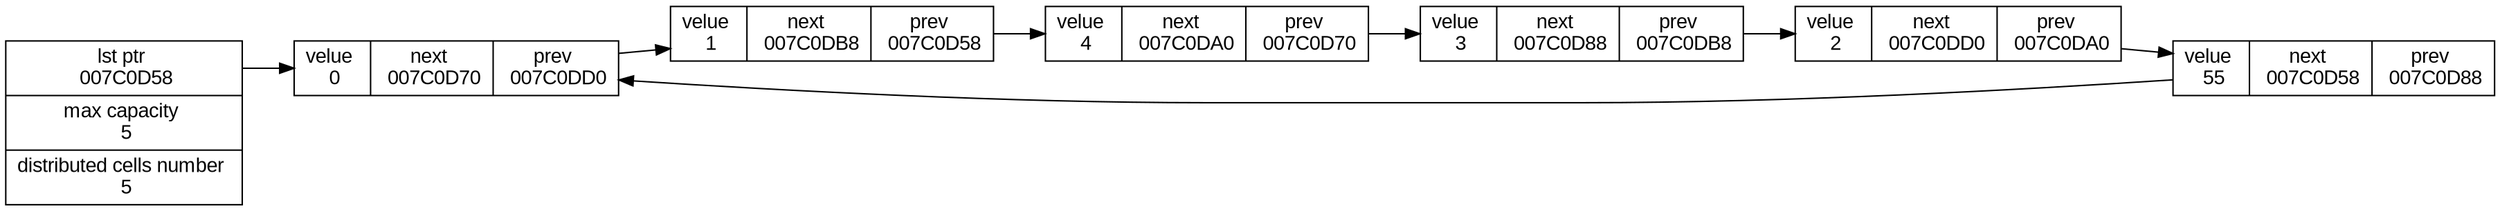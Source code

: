 digraph G{
 rankdir="LR" 
 size="100" node [shape = record, fontname=Arial];
     struct1 [label =" <f0> lst ptr                   \n 007C0D58  |<f1> max capacity              \n 5  |<f2> distributed cells number  \n 5  "];
struct1:f0 -> elem007C0D58;
elem007C0D70 -> elem007C0DB8;  elem007C0DB8[label = " {velue  \n 4  |   next   \n 007C0DA0  |   prev   \n 007C0D70      } "];
elem007C0DB8 -> elem007C0DA0;  elem007C0DA0[label = " {velue  \n 3  |   next   \n 007C0D88  |   prev   \n 007C0DB8      } "];
elem007C0DA0 -> elem007C0D88;  elem007C0D88[label = " {velue  \n 2  |   next   \n 007C0DD0  |   prev   \n 007C0DA0      } "];
elem007C0D88 -> elem007C0DD0;  elem007C0DD0[label = " {velue  \n 55  |   next   \n 007C0D58  |   prev   \n 007C0D88      } "];
elem007C0DD0 -> elem007C0D58;  elem007C0D58[label = " {velue  \n 0  |   next   \n 007C0D70  |   prev   \n 007C0DD0      } "];
elem007C0D58 -> elem007C0D70;  elem007C0D70[label = " {velue  \n 1  |   next   \n 007C0DB8  |   prev   \n 007C0D58      } "];}